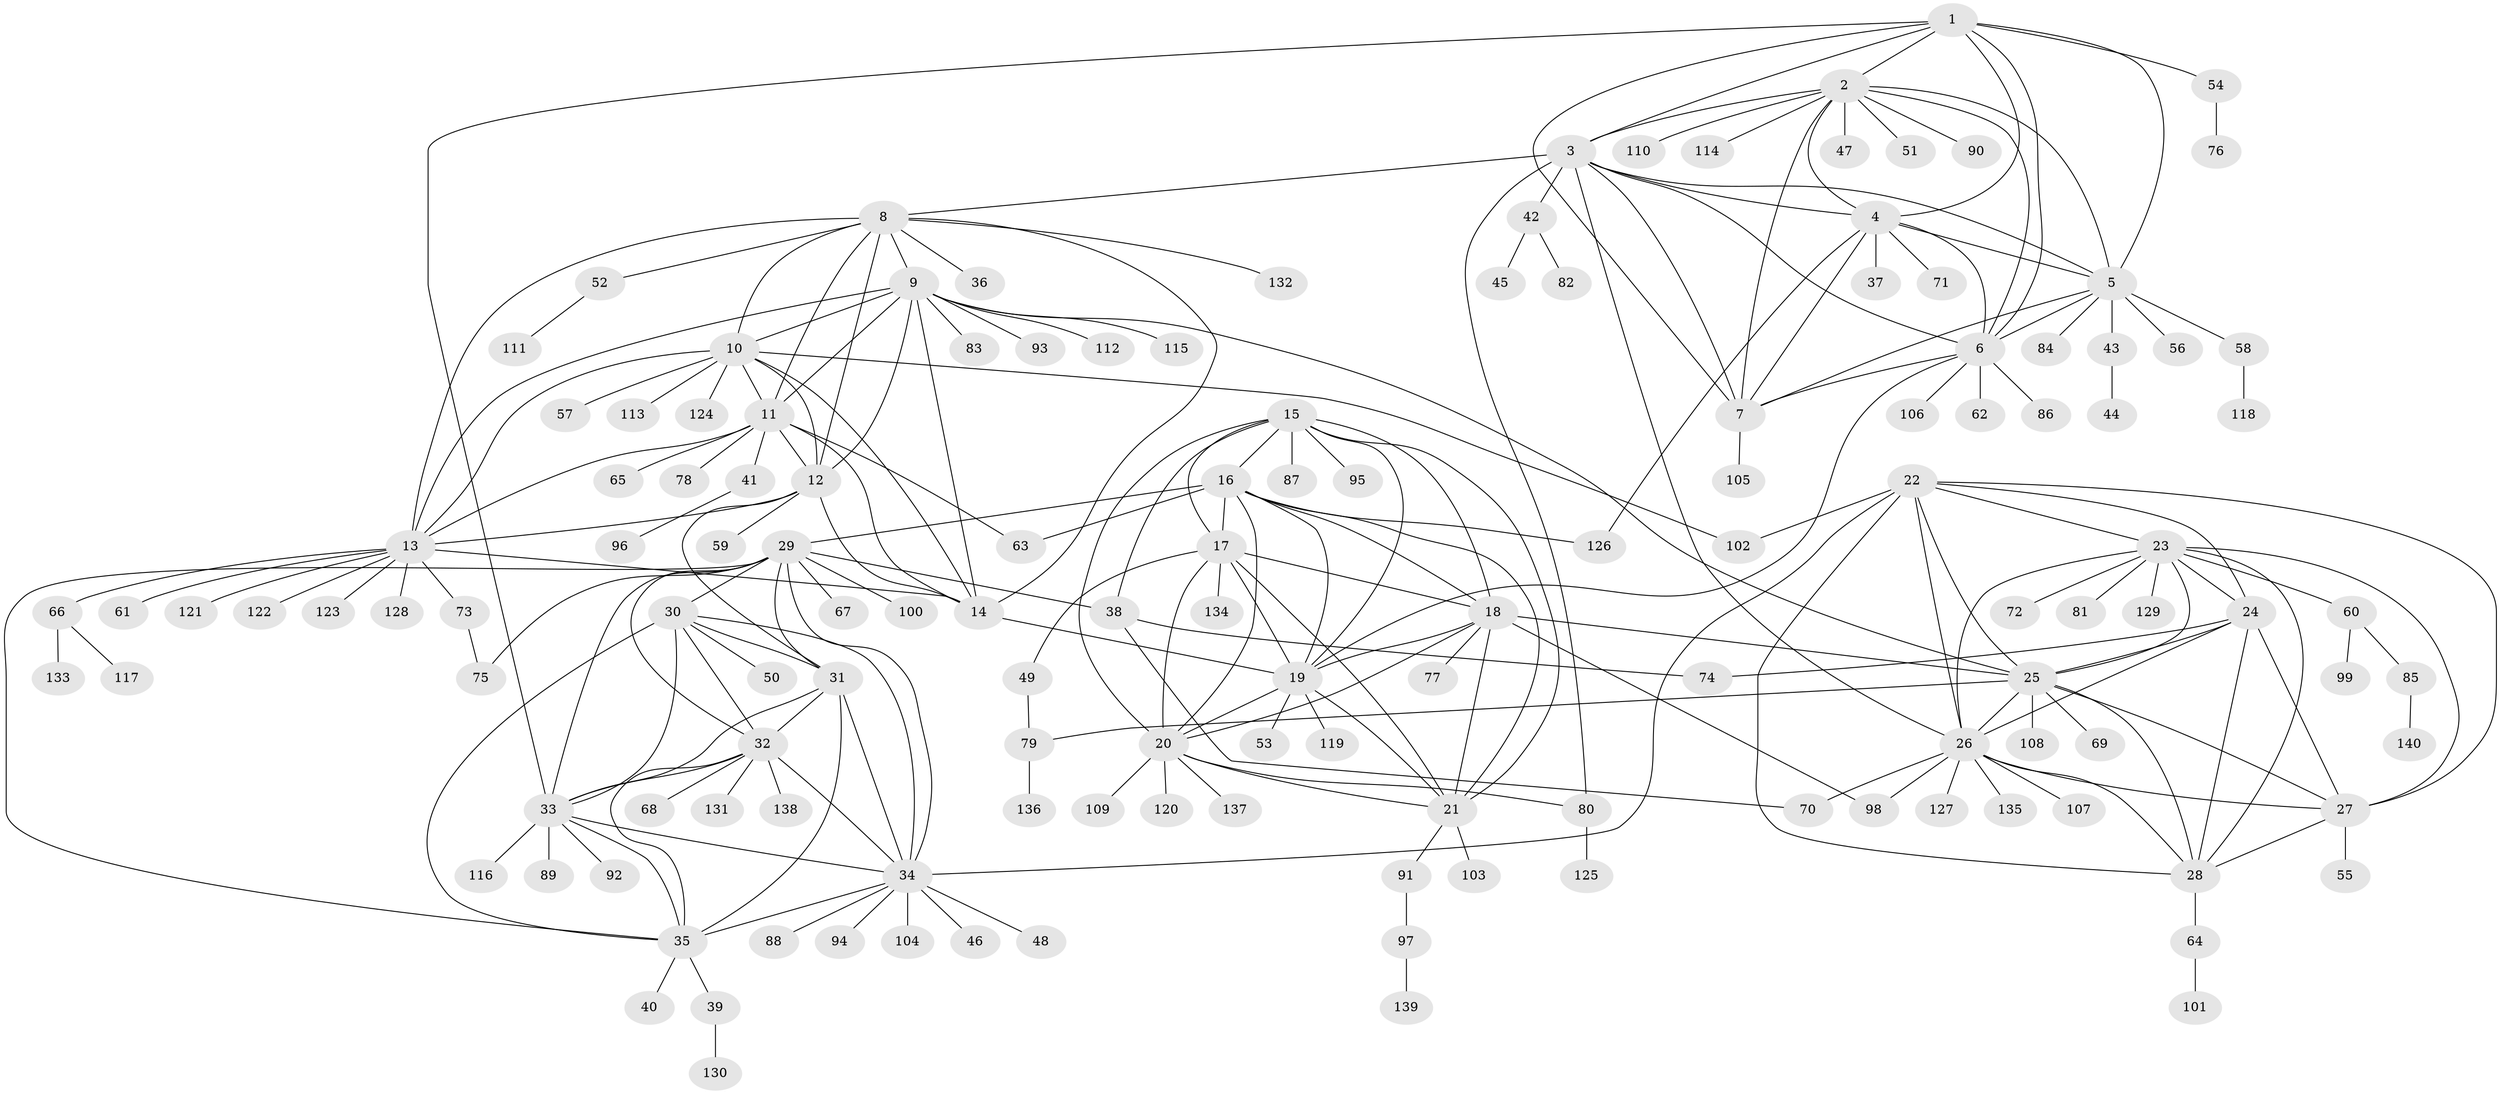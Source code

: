 // coarse degree distribution, {12: 0.023529411764705882, 9: 0.03529411764705882, 5: 0.023529411764705882, 8: 0.07058823529411765, 10: 0.011764705882352941, 6: 0.023529411764705882, 7: 0.03529411764705882, 18: 0.011764705882352941, 4: 0.023529411764705882, 3: 0.023529411764705882, 13: 0.011764705882352941, 1: 0.5764705882352941, 2: 0.12941176470588237}
// Generated by graph-tools (version 1.1) at 2025/52/03/04/25 22:52:32]
// undirected, 140 vertices, 230 edges
graph export_dot {
  node [color=gray90,style=filled];
  1;
  2;
  3;
  4;
  5;
  6;
  7;
  8;
  9;
  10;
  11;
  12;
  13;
  14;
  15;
  16;
  17;
  18;
  19;
  20;
  21;
  22;
  23;
  24;
  25;
  26;
  27;
  28;
  29;
  30;
  31;
  32;
  33;
  34;
  35;
  36;
  37;
  38;
  39;
  40;
  41;
  42;
  43;
  44;
  45;
  46;
  47;
  48;
  49;
  50;
  51;
  52;
  53;
  54;
  55;
  56;
  57;
  58;
  59;
  60;
  61;
  62;
  63;
  64;
  65;
  66;
  67;
  68;
  69;
  70;
  71;
  72;
  73;
  74;
  75;
  76;
  77;
  78;
  79;
  80;
  81;
  82;
  83;
  84;
  85;
  86;
  87;
  88;
  89;
  90;
  91;
  92;
  93;
  94;
  95;
  96;
  97;
  98;
  99;
  100;
  101;
  102;
  103;
  104;
  105;
  106;
  107;
  108;
  109;
  110;
  111;
  112;
  113;
  114;
  115;
  116;
  117;
  118;
  119;
  120;
  121;
  122;
  123;
  124;
  125;
  126;
  127;
  128;
  129;
  130;
  131;
  132;
  133;
  134;
  135;
  136;
  137;
  138;
  139;
  140;
  1 -- 2;
  1 -- 3;
  1 -- 4;
  1 -- 5;
  1 -- 6;
  1 -- 7;
  1 -- 33;
  1 -- 54;
  2 -- 3;
  2 -- 4;
  2 -- 5;
  2 -- 6;
  2 -- 7;
  2 -- 47;
  2 -- 51;
  2 -- 90;
  2 -- 110;
  2 -- 114;
  3 -- 4;
  3 -- 5;
  3 -- 6;
  3 -- 7;
  3 -- 8;
  3 -- 26;
  3 -- 42;
  3 -- 80;
  4 -- 5;
  4 -- 6;
  4 -- 7;
  4 -- 37;
  4 -- 71;
  4 -- 126;
  5 -- 6;
  5 -- 7;
  5 -- 43;
  5 -- 56;
  5 -- 58;
  5 -- 84;
  6 -- 7;
  6 -- 19;
  6 -- 62;
  6 -- 86;
  6 -- 106;
  7 -- 105;
  8 -- 9;
  8 -- 10;
  8 -- 11;
  8 -- 12;
  8 -- 13;
  8 -- 14;
  8 -- 36;
  8 -- 52;
  8 -- 132;
  9 -- 10;
  9 -- 11;
  9 -- 12;
  9 -- 13;
  9 -- 14;
  9 -- 25;
  9 -- 83;
  9 -- 93;
  9 -- 112;
  9 -- 115;
  10 -- 11;
  10 -- 12;
  10 -- 13;
  10 -- 14;
  10 -- 57;
  10 -- 102;
  10 -- 113;
  10 -- 124;
  11 -- 12;
  11 -- 13;
  11 -- 14;
  11 -- 41;
  11 -- 63;
  11 -- 65;
  11 -- 78;
  12 -- 13;
  12 -- 14;
  12 -- 31;
  12 -- 59;
  13 -- 14;
  13 -- 61;
  13 -- 66;
  13 -- 73;
  13 -- 121;
  13 -- 122;
  13 -- 123;
  13 -- 128;
  14 -- 19;
  15 -- 16;
  15 -- 17;
  15 -- 18;
  15 -- 19;
  15 -- 20;
  15 -- 21;
  15 -- 38;
  15 -- 87;
  15 -- 95;
  16 -- 17;
  16 -- 18;
  16 -- 19;
  16 -- 20;
  16 -- 21;
  16 -- 29;
  16 -- 63;
  16 -- 126;
  17 -- 18;
  17 -- 19;
  17 -- 20;
  17 -- 21;
  17 -- 49;
  17 -- 134;
  18 -- 19;
  18 -- 20;
  18 -- 21;
  18 -- 25;
  18 -- 77;
  18 -- 98;
  19 -- 20;
  19 -- 21;
  19 -- 53;
  19 -- 119;
  20 -- 21;
  20 -- 80;
  20 -- 109;
  20 -- 120;
  20 -- 137;
  21 -- 91;
  21 -- 103;
  22 -- 23;
  22 -- 24;
  22 -- 25;
  22 -- 26;
  22 -- 27;
  22 -- 28;
  22 -- 34;
  22 -- 102;
  23 -- 24;
  23 -- 25;
  23 -- 26;
  23 -- 27;
  23 -- 28;
  23 -- 60;
  23 -- 72;
  23 -- 81;
  23 -- 129;
  24 -- 25;
  24 -- 26;
  24 -- 27;
  24 -- 28;
  24 -- 74;
  25 -- 26;
  25 -- 27;
  25 -- 28;
  25 -- 69;
  25 -- 79;
  25 -- 108;
  26 -- 27;
  26 -- 28;
  26 -- 70;
  26 -- 98;
  26 -- 107;
  26 -- 127;
  26 -- 135;
  27 -- 28;
  27 -- 55;
  28 -- 64;
  29 -- 30;
  29 -- 31;
  29 -- 32;
  29 -- 33;
  29 -- 34;
  29 -- 35;
  29 -- 38;
  29 -- 67;
  29 -- 75;
  29 -- 100;
  30 -- 31;
  30 -- 32;
  30 -- 33;
  30 -- 34;
  30 -- 35;
  30 -- 50;
  31 -- 32;
  31 -- 33;
  31 -- 34;
  31 -- 35;
  32 -- 33;
  32 -- 34;
  32 -- 35;
  32 -- 68;
  32 -- 131;
  32 -- 138;
  33 -- 34;
  33 -- 35;
  33 -- 89;
  33 -- 92;
  33 -- 116;
  34 -- 35;
  34 -- 46;
  34 -- 48;
  34 -- 88;
  34 -- 94;
  34 -- 104;
  35 -- 39;
  35 -- 40;
  38 -- 70;
  38 -- 74;
  39 -- 130;
  41 -- 96;
  42 -- 45;
  42 -- 82;
  43 -- 44;
  49 -- 79;
  52 -- 111;
  54 -- 76;
  58 -- 118;
  60 -- 85;
  60 -- 99;
  64 -- 101;
  66 -- 117;
  66 -- 133;
  73 -- 75;
  79 -- 136;
  80 -- 125;
  85 -- 140;
  91 -- 97;
  97 -- 139;
}
